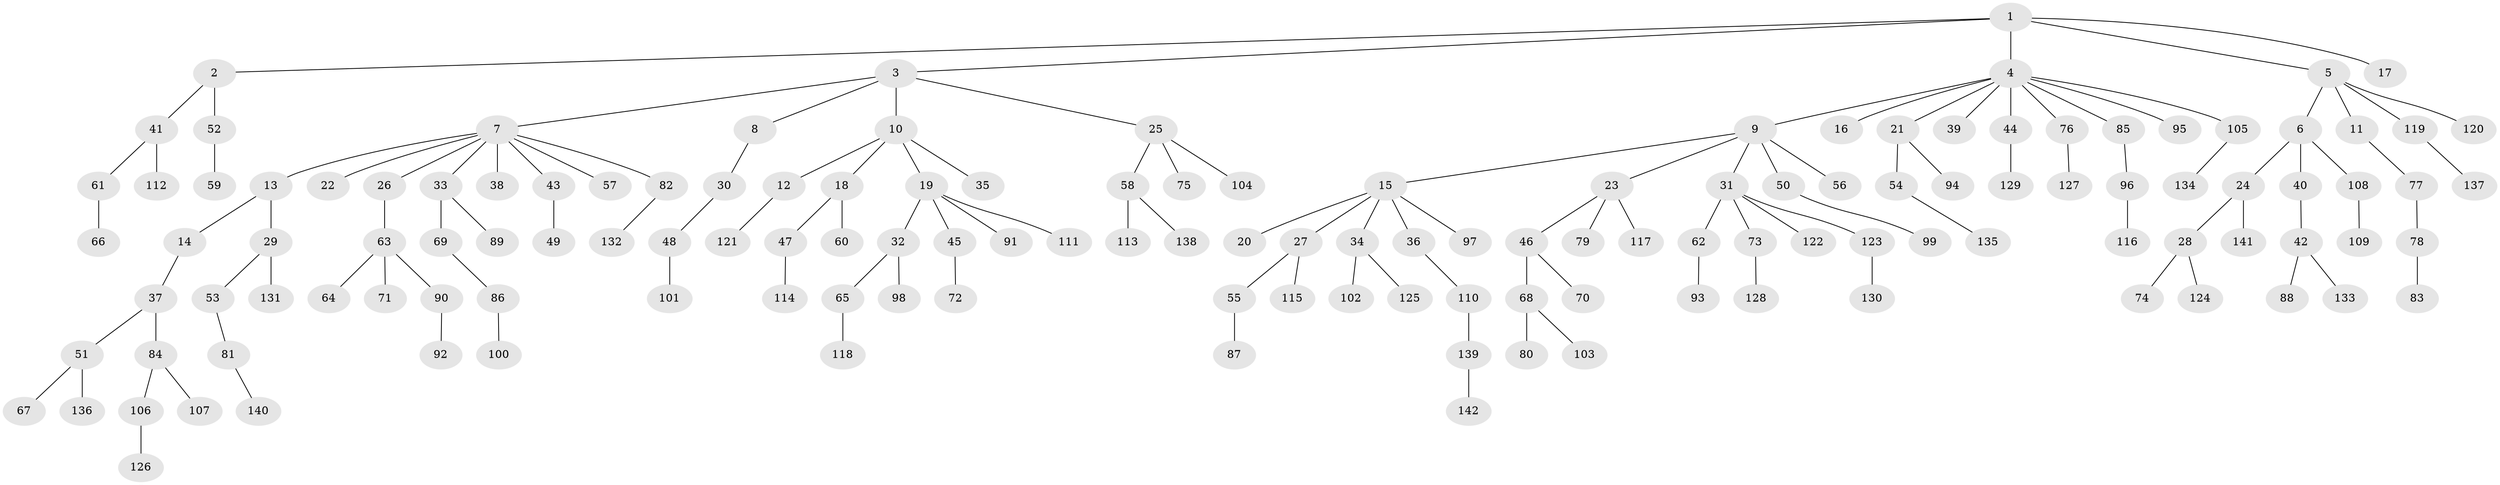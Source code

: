 // Generated by graph-tools (version 1.1) at 2025/26/03/09/25 03:26:28]
// undirected, 142 vertices, 141 edges
graph export_dot {
graph [start="1"]
  node [color=gray90,style=filled];
  1;
  2;
  3;
  4;
  5;
  6;
  7;
  8;
  9;
  10;
  11;
  12;
  13;
  14;
  15;
  16;
  17;
  18;
  19;
  20;
  21;
  22;
  23;
  24;
  25;
  26;
  27;
  28;
  29;
  30;
  31;
  32;
  33;
  34;
  35;
  36;
  37;
  38;
  39;
  40;
  41;
  42;
  43;
  44;
  45;
  46;
  47;
  48;
  49;
  50;
  51;
  52;
  53;
  54;
  55;
  56;
  57;
  58;
  59;
  60;
  61;
  62;
  63;
  64;
  65;
  66;
  67;
  68;
  69;
  70;
  71;
  72;
  73;
  74;
  75;
  76;
  77;
  78;
  79;
  80;
  81;
  82;
  83;
  84;
  85;
  86;
  87;
  88;
  89;
  90;
  91;
  92;
  93;
  94;
  95;
  96;
  97;
  98;
  99;
  100;
  101;
  102;
  103;
  104;
  105;
  106;
  107;
  108;
  109;
  110;
  111;
  112;
  113;
  114;
  115;
  116;
  117;
  118;
  119;
  120;
  121;
  122;
  123;
  124;
  125;
  126;
  127;
  128;
  129;
  130;
  131;
  132;
  133;
  134;
  135;
  136;
  137;
  138;
  139;
  140;
  141;
  142;
  1 -- 2;
  1 -- 3;
  1 -- 4;
  1 -- 5;
  1 -- 17;
  2 -- 41;
  2 -- 52;
  3 -- 7;
  3 -- 8;
  3 -- 10;
  3 -- 25;
  4 -- 9;
  4 -- 16;
  4 -- 21;
  4 -- 39;
  4 -- 44;
  4 -- 76;
  4 -- 85;
  4 -- 95;
  4 -- 105;
  5 -- 6;
  5 -- 11;
  5 -- 119;
  5 -- 120;
  6 -- 24;
  6 -- 40;
  6 -- 108;
  7 -- 13;
  7 -- 22;
  7 -- 26;
  7 -- 33;
  7 -- 38;
  7 -- 43;
  7 -- 57;
  7 -- 82;
  8 -- 30;
  9 -- 15;
  9 -- 23;
  9 -- 31;
  9 -- 50;
  9 -- 56;
  10 -- 12;
  10 -- 18;
  10 -- 19;
  10 -- 35;
  11 -- 77;
  12 -- 121;
  13 -- 14;
  13 -- 29;
  14 -- 37;
  15 -- 20;
  15 -- 27;
  15 -- 34;
  15 -- 36;
  15 -- 97;
  18 -- 47;
  18 -- 60;
  19 -- 32;
  19 -- 45;
  19 -- 91;
  19 -- 111;
  21 -- 54;
  21 -- 94;
  23 -- 46;
  23 -- 79;
  23 -- 117;
  24 -- 28;
  24 -- 141;
  25 -- 58;
  25 -- 75;
  25 -- 104;
  26 -- 63;
  27 -- 55;
  27 -- 115;
  28 -- 74;
  28 -- 124;
  29 -- 53;
  29 -- 131;
  30 -- 48;
  31 -- 62;
  31 -- 73;
  31 -- 122;
  31 -- 123;
  32 -- 65;
  32 -- 98;
  33 -- 69;
  33 -- 89;
  34 -- 102;
  34 -- 125;
  36 -- 110;
  37 -- 51;
  37 -- 84;
  40 -- 42;
  41 -- 61;
  41 -- 112;
  42 -- 88;
  42 -- 133;
  43 -- 49;
  44 -- 129;
  45 -- 72;
  46 -- 68;
  46 -- 70;
  47 -- 114;
  48 -- 101;
  50 -- 99;
  51 -- 67;
  51 -- 136;
  52 -- 59;
  53 -- 81;
  54 -- 135;
  55 -- 87;
  58 -- 113;
  58 -- 138;
  61 -- 66;
  62 -- 93;
  63 -- 64;
  63 -- 71;
  63 -- 90;
  65 -- 118;
  68 -- 80;
  68 -- 103;
  69 -- 86;
  73 -- 128;
  76 -- 127;
  77 -- 78;
  78 -- 83;
  81 -- 140;
  82 -- 132;
  84 -- 106;
  84 -- 107;
  85 -- 96;
  86 -- 100;
  90 -- 92;
  96 -- 116;
  105 -- 134;
  106 -- 126;
  108 -- 109;
  110 -- 139;
  119 -- 137;
  123 -- 130;
  139 -- 142;
}
